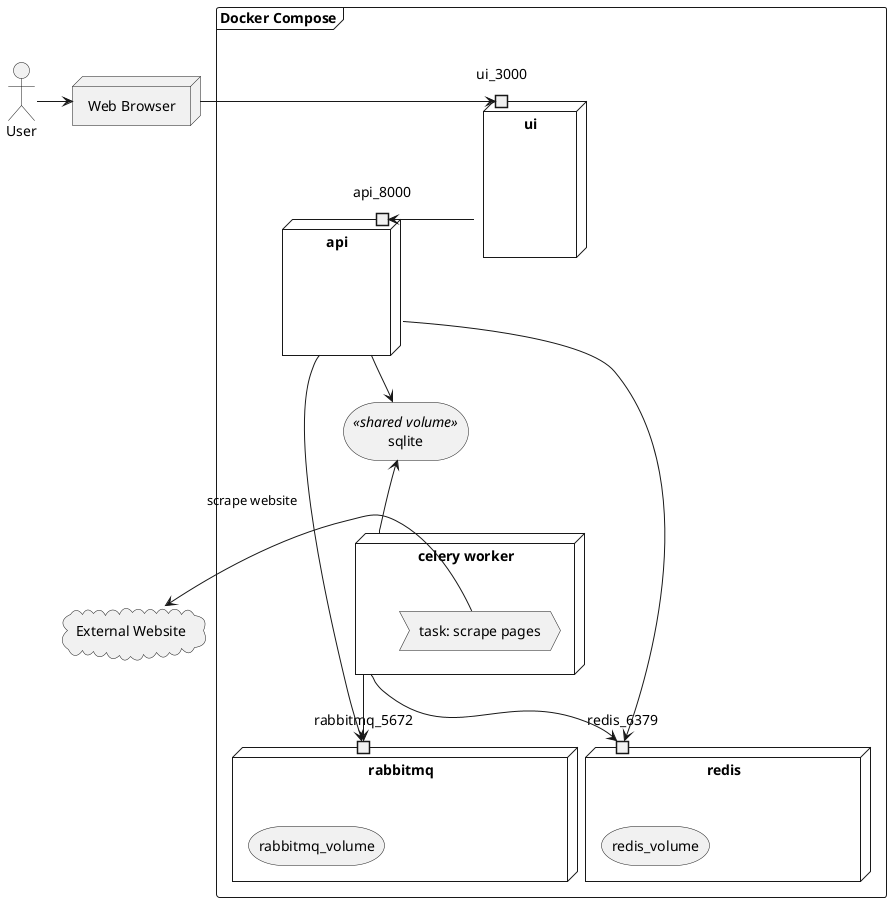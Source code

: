 @startuml
allowmixing

actor "User" as user
node "Web Browser" as browser {
}

frame "Docker Compose" {
    node "ui" as ui {
        portin ui_3000
    }
    node "api" as api {
        portin api_8000
    }
    storage "sqlite" <<shared volume>> as sqlite {
    }
    node "rabbitmq" as rabbitmq {
        portin rabbitmq_5672
        storage "rabbitmq_volume"
    }
    node "redis" as redis {
        portin redis_6379
        storage "redis_volume"
    }
    node "celery worker" as celery_worker{
        process "task: scrape pages" as t1
    }
}

cloud "External Website" as e1

user -right-> browser
browser -right-> ui_3000
ui -right-> api_8000
api --> rabbitmq_5672
api --> redis_6379
celery_worker --> rabbitmq_5672
celery_worker --> redis_6379
api --> sqlite
celery_worker -up-> sqlite
t1 -left-> e1 : scrape website
@enduml
